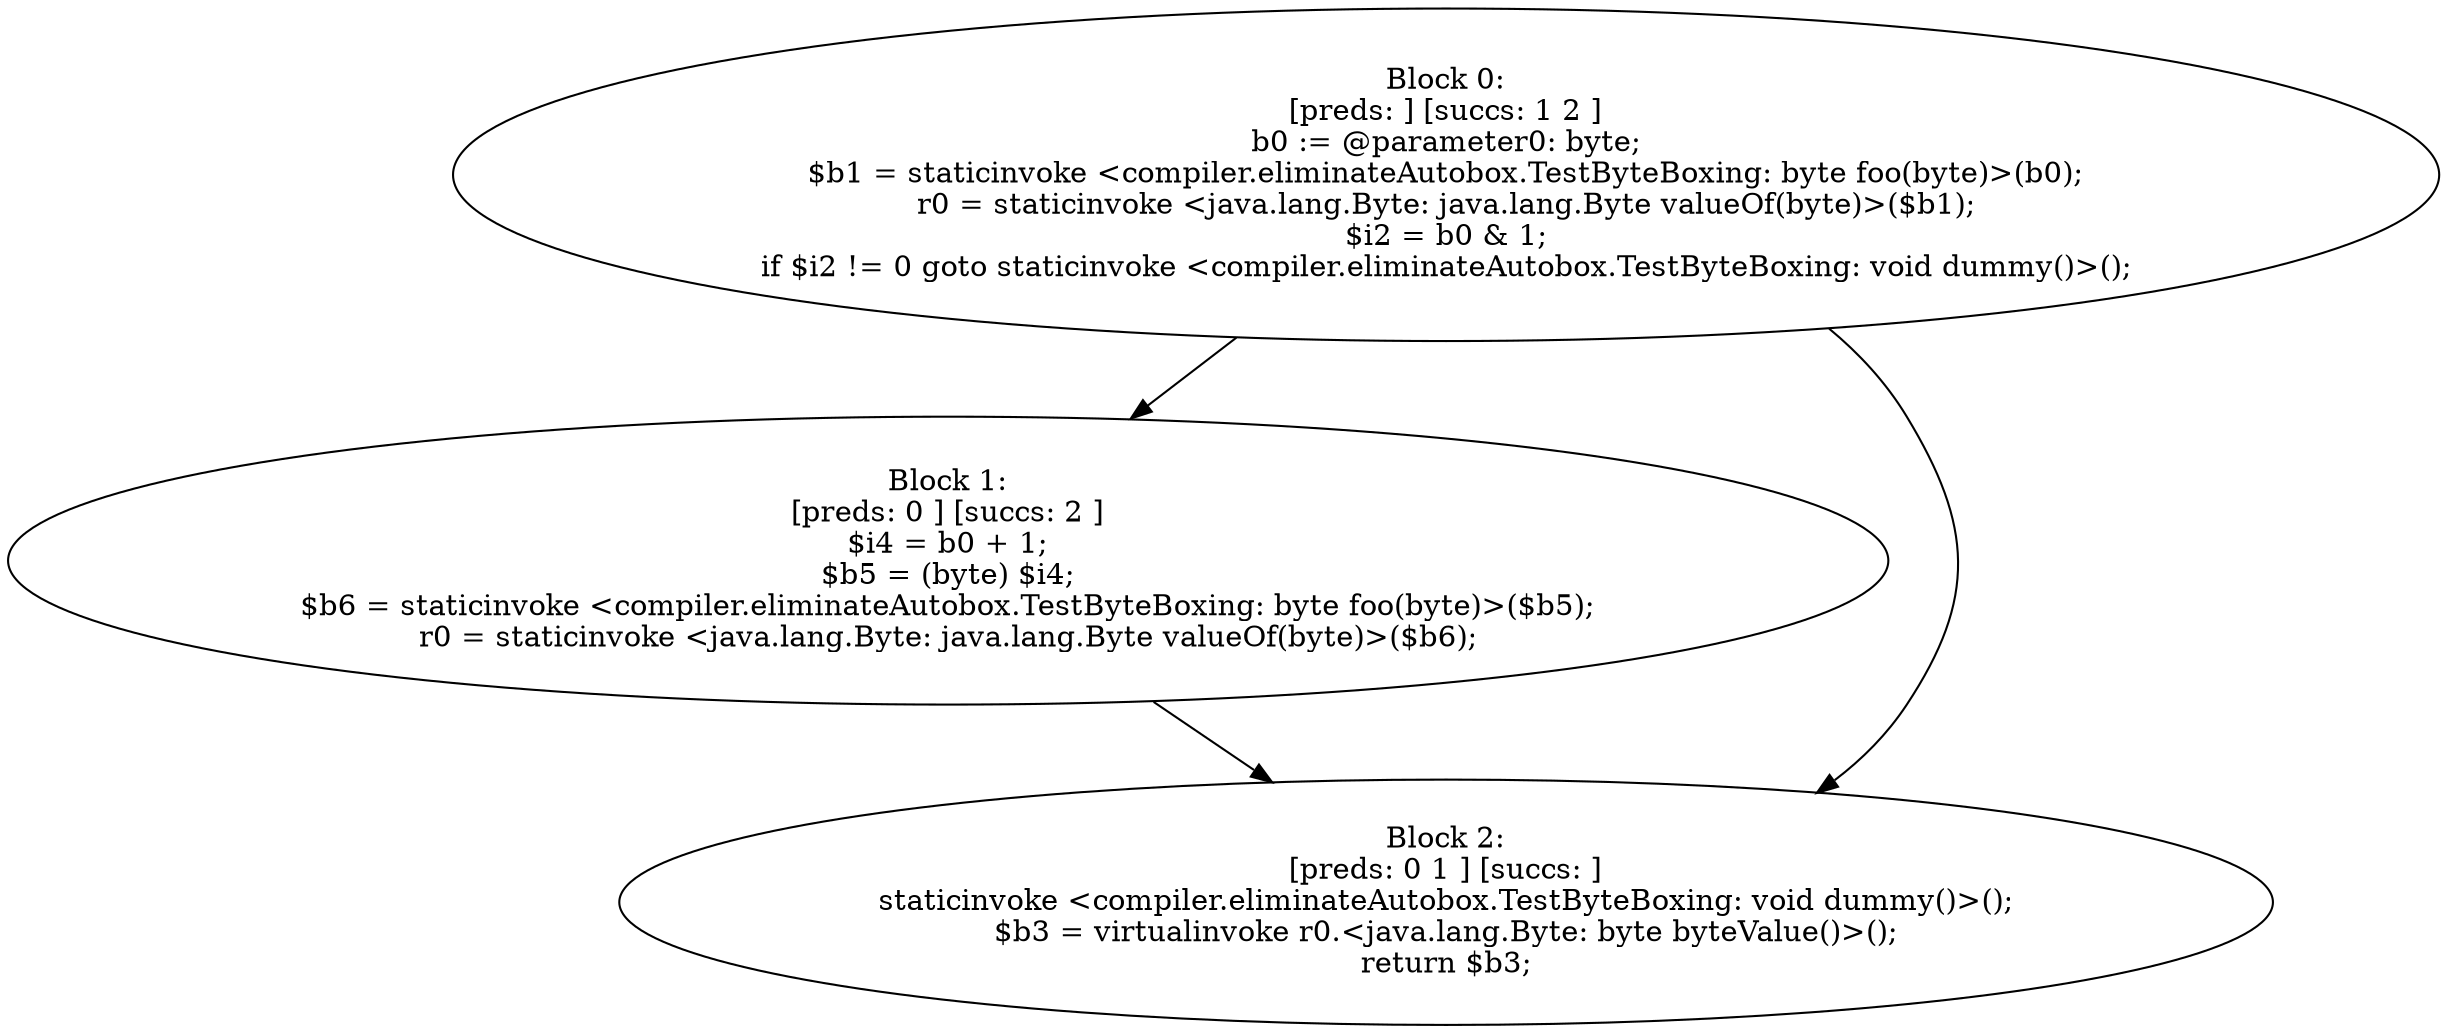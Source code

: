 digraph "unitGraph" {
    "Block 0:
[preds: ] [succs: 1 2 ]
b0 := @parameter0: byte;
$b1 = staticinvoke <compiler.eliminateAutobox.TestByteBoxing: byte foo(byte)>(b0);
r0 = staticinvoke <java.lang.Byte: java.lang.Byte valueOf(byte)>($b1);
$i2 = b0 & 1;
if $i2 != 0 goto staticinvoke <compiler.eliminateAutobox.TestByteBoxing: void dummy()>();
"
    "Block 1:
[preds: 0 ] [succs: 2 ]
$i4 = b0 + 1;
$b5 = (byte) $i4;
$b6 = staticinvoke <compiler.eliminateAutobox.TestByteBoxing: byte foo(byte)>($b5);
r0 = staticinvoke <java.lang.Byte: java.lang.Byte valueOf(byte)>($b6);
"
    "Block 2:
[preds: 0 1 ] [succs: ]
staticinvoke <compiler.eliminateAutobox.TestByteBoxing: void dummy()>();
$b3 = virtualinvoke r0.<java.lang.Byte: byte byteValue()>();
return $b3;
"
    "Block 0:
[preds: ] [succs: 1 2 ]
b0 := @parameter0: byte;
$b1 = staticinvoke <compiler.eliminateAutobox.TestByteBoxing: byte foo(byte)>(b0);
r0 = staticinvoke <java.lang.Byte: java.lang.Byte valueOf(byte)>($b1);
$i2 = b0 & 1;
if $i2 != 0 goto staticinvoke <compiler.eliminateAutobox.TestByteBoxing: void dummy()>();
"->"Block 1:
[preds: 0 ] [succs: 2 ]
$i4 = b0 + 1;
$b5 = (byte) $i4;
$b6 = staticinvoke <compiler.eliminateAutobox.TestByteBoxing: byte foo(byte)>($b5);
r0 = staticinvoke <java.lang.Byte: java.lang.Byte valueOf(byte)>($b6);
";
    "Block 0:
[preds: ] [succs: 1 2 ]
b0 := @parameter0: byte;
$b1 = staticinvoke <compiler.eliminateAutobox.TestByteBoxing: byte foo(byte)>(b0);
r0 = staticinvoke <java.lang.Byte: java.lang.Byte valueOf(byte)>($b1);
$i2 = b0 & 1;
if $i2 != 0 goto staticinvoke <compiler.eliminateAutobox.TestByteBoxing: void dummy()>();
"->"Block 2:
[preds: 0 1 ] [succs: ]
staticinvoke <compiler.eliminateAutobox.TestByteBoxing: void dummy()>();
$b3 = virtualinvoke r0.<java.lang.Byte: byte byteValue()>();
return $b3;
";
    "Block 1:
[preds: 0 ] [succs: 2 ]
$i4 = b0 + 1;
$b5 = (byte) $i4;
$b6 = staticinvoke <compiler.eliminateAutobox.TestByteBoxing: byte foo(byte)>($b5);
r0 = staticinvoke <java.lang.Byte: java.lang.Byte valueOf(byte)>($b6);
"->"Block 2:
[preds: 0 1 ] [succs: ]
staticinvoke <compiler.eliminateAutobox.TestByteBoxing: void dummy()>();
$b3 = virtualinvoke r0.<java.lang.Byte: byte byteValue()>();
return $b3;
";
}
